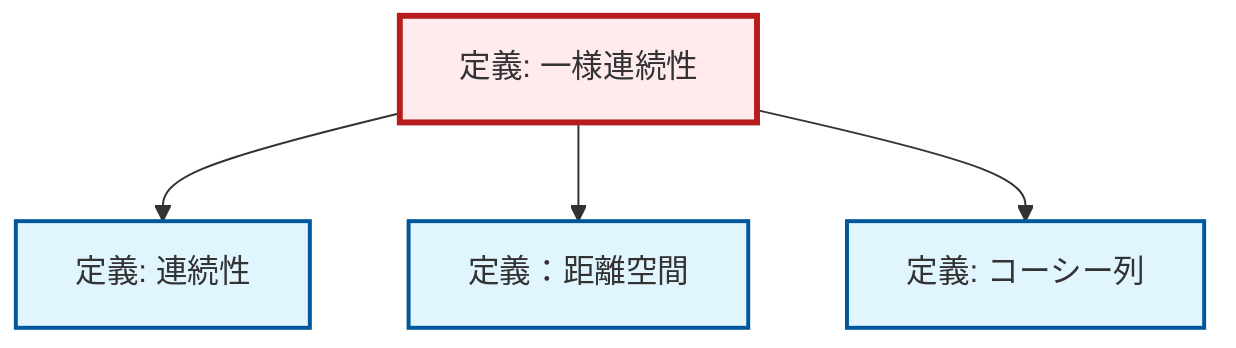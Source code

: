 graph TD
    classDef definition fill:#e1f5fe,stroke:#01579b,stroke-width:2px
    classDef theorem fill:#f3e5f5,stroke:#4a148c,stroke-width:2px
    classDef axiom fill:#fff3e0,stroke:#e65100,stroke-width:2px
    classDef example fill:#e8f5e9,stroke:#1b5e20,stroke-width:2px
    classDef current fill:#ffebee,stroke:#b71c1c,stroke-width:3px
    def-continuity["定義: 連続性"]:::definition
    def-cauchy-sequence["定義: コーシー列"]:::definition
    def-uniform-continuity["定義: 一様連続性"]:::definition
    def-metric-space["定義：距離空間"]:::definition
    def-uniform-continuity --> def-continuity
    def-uniform-continuity --> def-metric-space
    def-uniform-continuity --> def-cauchy-sequence
    class def-uniform-continuity current